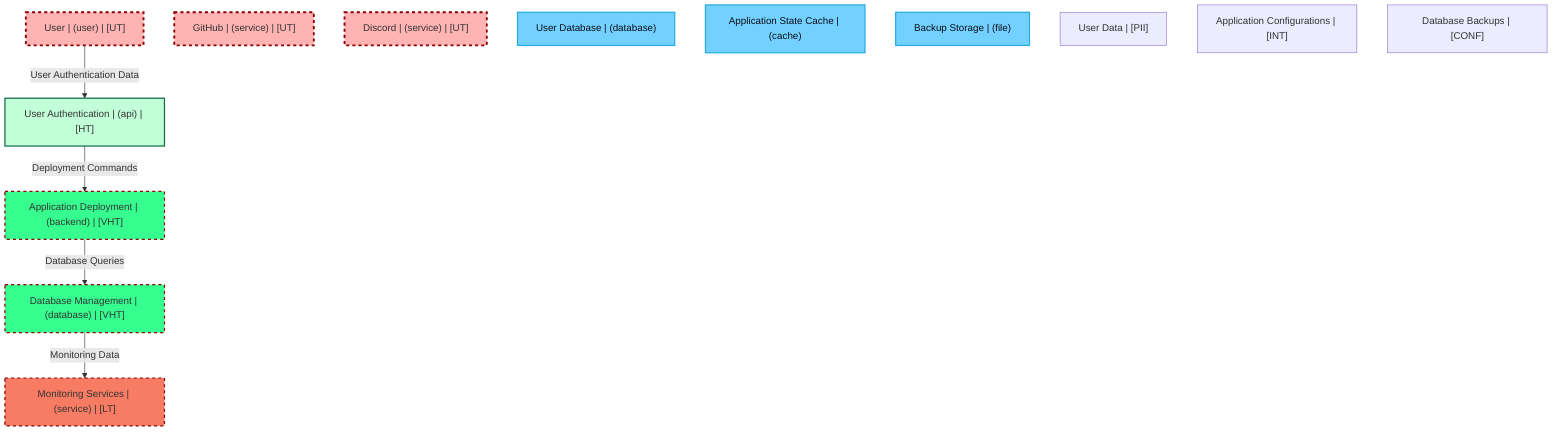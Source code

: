 graph TB
  node_01F8Z8G4E5F8D5B3F8AC["User | (user) | [UT]"]:::untrusted
  node_01F8Z8G4E5F8D5B3F8AD["GitHub | (service) | [UT]"]:::untrusted
  node_01F8Z8G4E5F8D5B3F8AE["Discord | (service) | [UT]"]:::untrusted
  node_01F8Z8G4E5F8D5B3F8A5["User Authentication | (api) | [HT]"]:::highTrust
  node_01F8Z8G4E5F8D5B3F8A6["Application Deployment | (backend) | [VHT]"]:::veryHighTrust
  node_01F8Z8G4E5F8D5B3F8A7["Database Management | (database) | [VHT]"]:::veryHighTrust
  node_01F8Z8G4E5F8D5B3F8A8["Monitoring Services | (service) | [LT]"]:::lowTrust
  node_01F8Z8G4E5F8D5B3F8A9["User Database | (database)"]:::dataStore
  node_01F8Z8G4E5F8D5B3F8AA["Application State Cache | (cache)"]:::dataStore
  node_01F8Z8G4E5F8D5B3F8AB["Backup Storage | (file)"]:::dataStore
  node_01F8Z8G4E5F8D5B3F8A2["User Data | [PII]"]:::dataAsset,pii
  node_01F8Z8G4E5F8D5B3F8A3["Application Configurations | [INT]"]:::dataAsset,internal
  node_01F8Z8G4E5F8D5B3F8A4["Database Backups | [CONF]"]:::dataAsset,confidential

  node_01F8Z8G4E5F8D5B3F8AC -->|User Authentication Data| node_01F8Z8G4E5F8D5B3F8A5:::encryptedFlow
  node_01F8Z8G4E5F8D5B3F8A5 -->|Deployment Commands| node_01F8Z8G4E5F8D5B3F8A6:::unencryptedFlow
  node_01F8Z8G4E5F8D5B3F8A6 -->|Database Queries| node_01F8Z8G4E5F8D5B3F8A7:::unencryptedFlow
  node_01F8Z8G4E5F8D5B3F8A7 -->|Monitoring Data| node_01F8Z8G4E5F8D5B3F8A8:::unencryptedFlow

  classDef externalEntity fill:#FFB3B3,stroke:#8B0000,stroke-width:2px,color:#0B0D17
  classDef process fill:#C2FFD8,stroke:#106B49,stroke-width:2px,color:#0B0D17
  classDef dataStore fill:#73d1ff,stroke:#29ABE2,stroke-width:2px,color:#0B0D17
  classDef dataAsset fill:#ffa1ad,stroke:#A259FF,stroke-width:2px,color:#0B0D17
  classDef untrusted fill:#FFB3B3,stroke:#8B0000,stroke-width:3px,stroke-dasharray:5 5
  classDef lowTrust fill:#f77c63,stroke:#f77c63,stroke-width:2px,stroke-dasharray:3 3
  classDef mediumTrust fill:#FFF2B3,stroke:#7A6300,stroke-width:2px
  classDef highTrust fill:#C2FFD8,stroke:#106B49,stroke-width:2px
  classDef veryHighTrust fill:#36FF8F,stroke:#36FF8F,stroke-width:3px
  classDef public fill:#C2FFD8,stroke:#106B49,stroke-width:1px
  classDef internal fill:#FFF2B3,stroke:#7A6300,stroke-width:1px
  classDef confidential fill:#FFB3B3,stroke:#8B0000,stroke-width:2px
  classDef restricted fill:#8B0000,stroke:#8B0000,stroke-width:3px
  classDef pii fill:#ffa1ad,stroke:#A259FF,stroke-width:2px
  classDef pci fill:#8B0000,stroke:#8B0000,stroke-width:3px
  classDef phi fill:#ffa1ad,stroke:#A259FF,stroke-width:3px
  classDef encryptedFlow stroke:#106B49,stroke-width:2px
  classDef unencryptedFlow stroke:#8B0000,stroke-width:2px,stroke-dasharray:5 5
  classDef authenticatedFlow stroke:#29ABE2,stroke-width:2px
  classDef trustBoundary fill:transparent,stroke:#2E3440,stroke-width:3px,stroke-dasharray:10 5